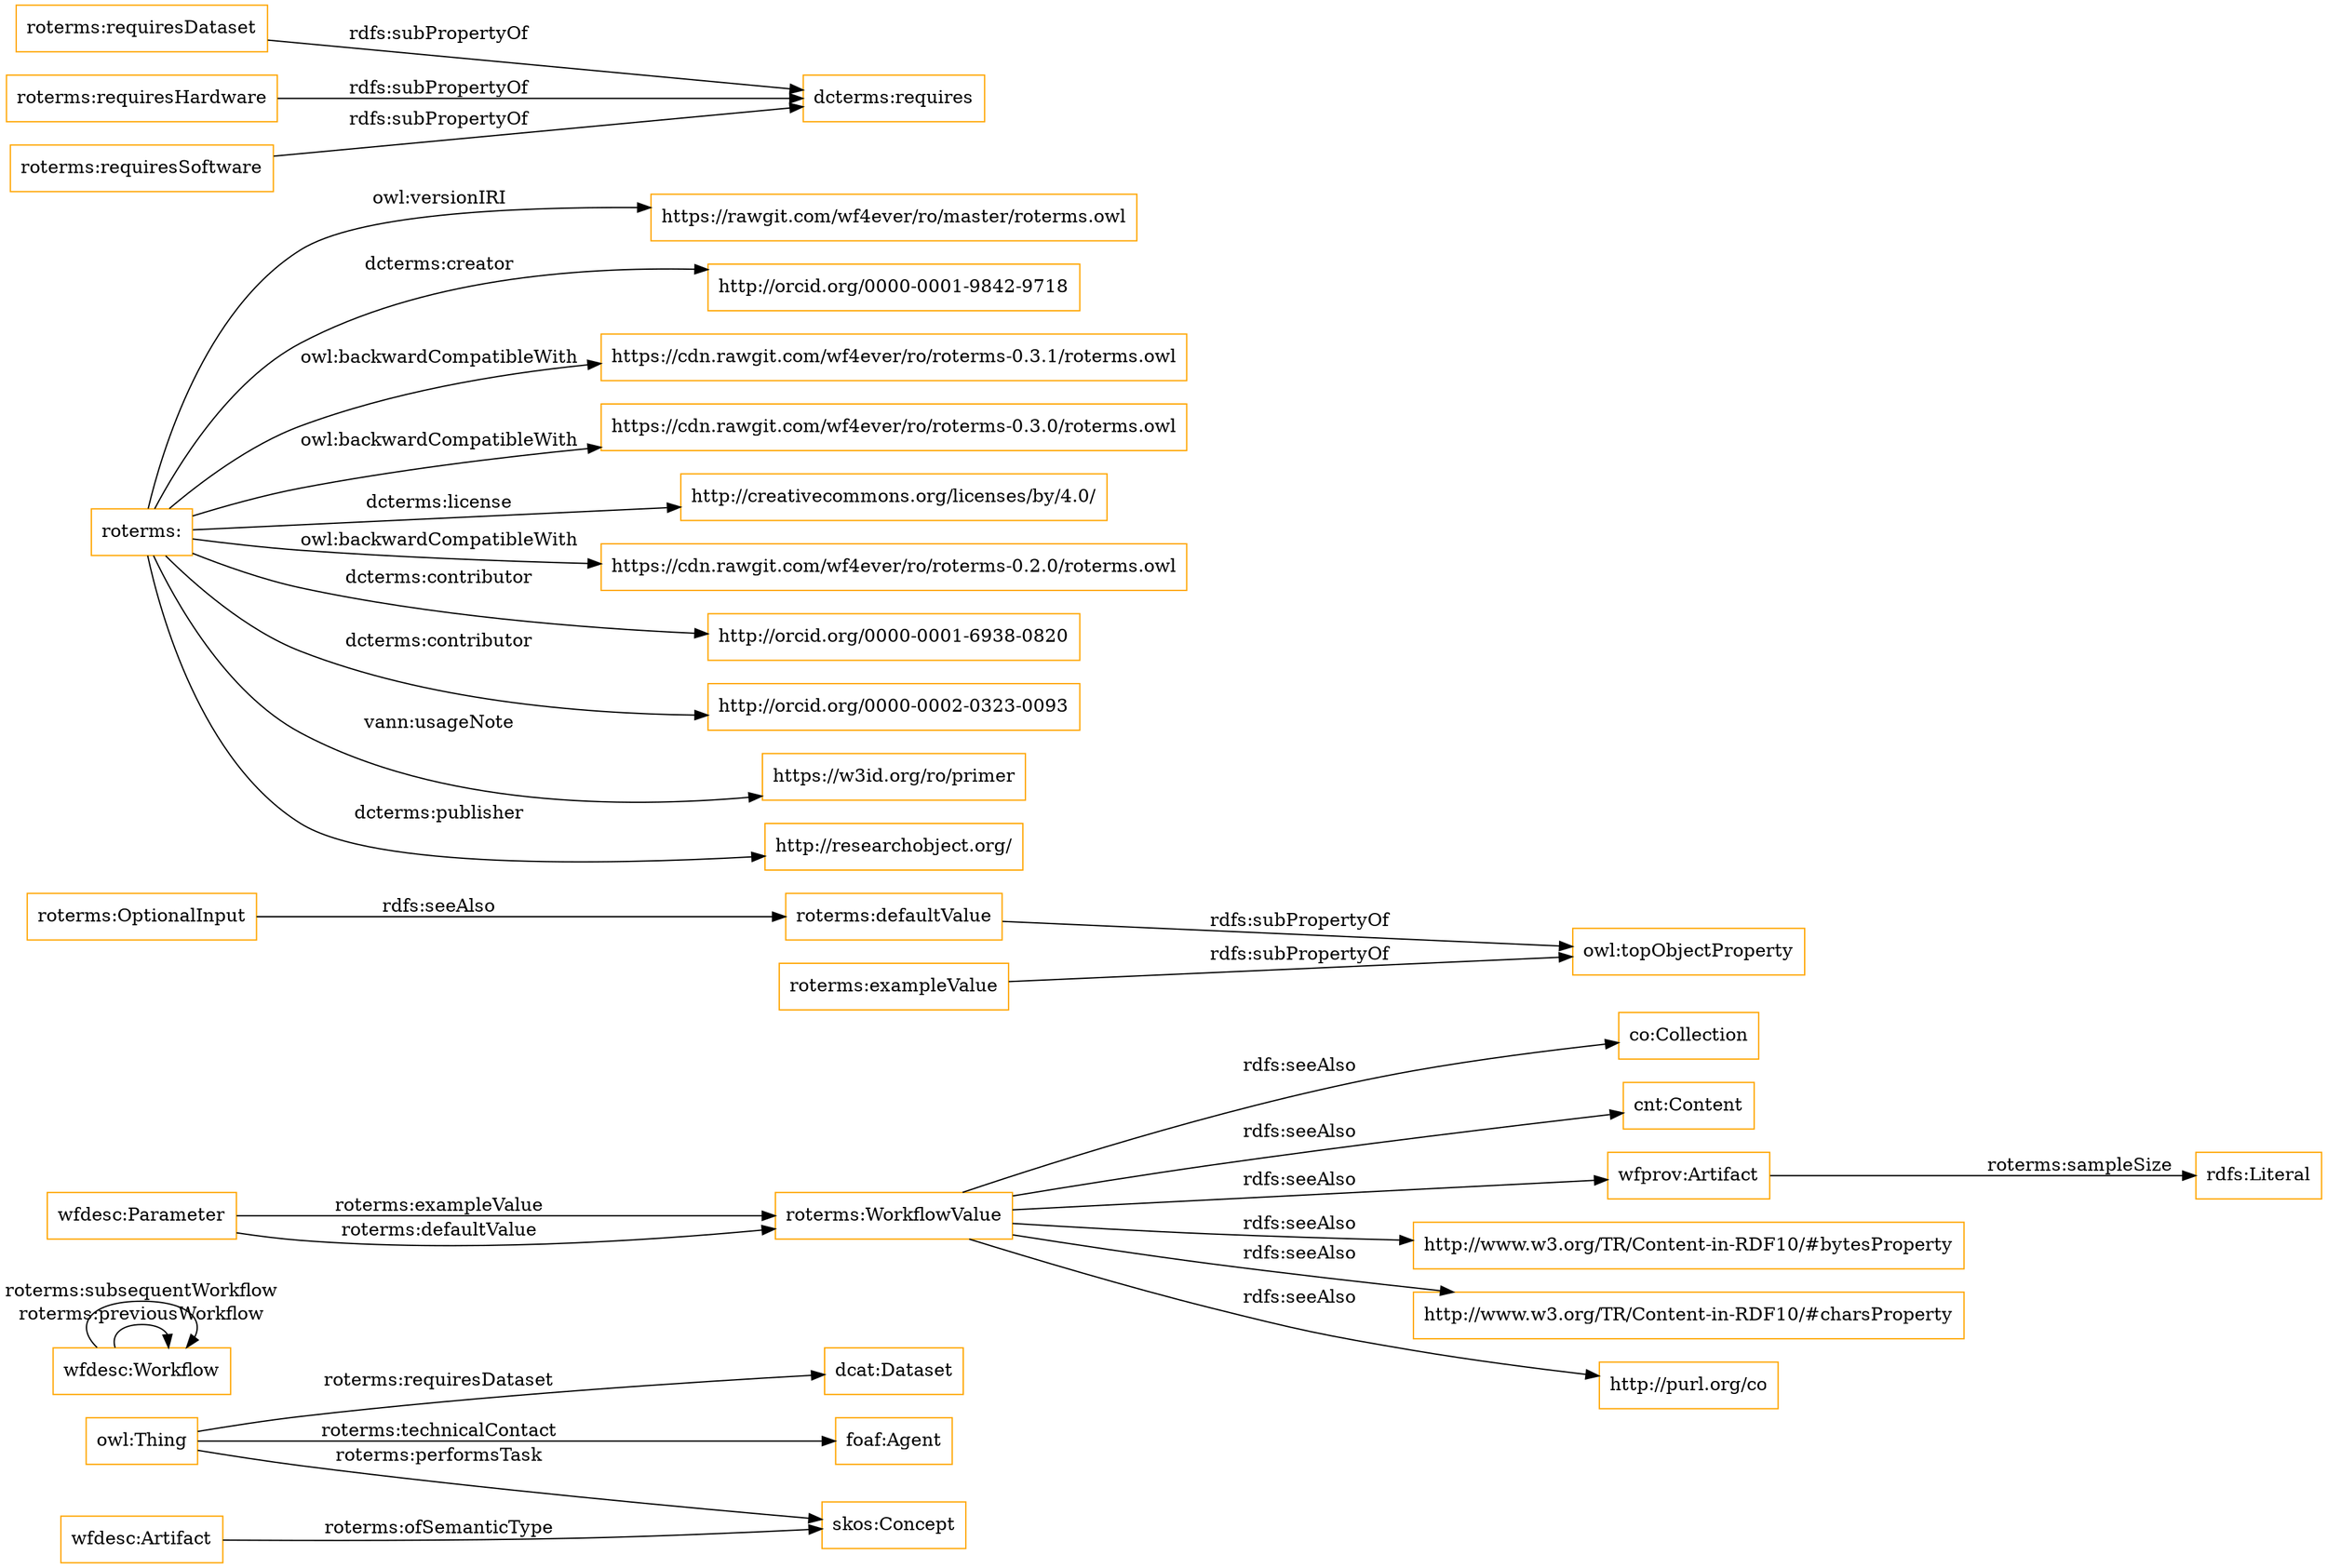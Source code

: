 digraph ar2dtool_diagram { 
rankdir=LR;
size="1501"
node [shape = rectangle, color="orange"]; "dcat:Dataset" "wfdesc:Workflow" "co:Collection" "wfdesc:Artifact" "foaf:Agent" "wfdesc:Parameter" "roterms:OptionalInput" "cnt:Content" "wfprov:Artifact" "skos:Concept" "roterms:WorkflowValue" ; /*classes style*/
	"roterms:OptionalInput" -> "roterms:defaultValue" [ label = "rdfs:seeAlso" ];
	"roterms:" -> "https://rawgit.com/wf4ever/ro/master/roterms.owl" [ label = "owl:versionIRI" ];
	"roterms:" -> "http://orcid.org/0000-0001-9842-9718" [ label = "dcterms:creator" ];
	"roterms:" -> "https://cdn.rawgit.com/wf4ever/ro/roterms-0.3.1/roterms.owl" [ label = "owl:backwardCompatibleWith" ];
	"roterms:" -> "https://cdn.rawgit.com/wf4ever/ro/roterms-0.3.0/roterms.owl" [ label = "owl:backwardCompatibleWith" ];
	"roterms:" -> "http://creativecommons.org/licenses/by/4.0/" [ label = "dcterms:license" ];
	"roterms:" -> "https://cdn.rawgit.com/wf4ever/ro/roterms-0.2.0/roterms.owl" [ label = "owl:backwardCompatibleWith" ];
	"roterms:" -> "http://orcid.org/0000-0001-6938-0820" [ label = "dcterms:contributor" ];
	"roterms:" -> "http://orcid.org/0000-0002-0323-0093" [ label = "dcterms:contributor" ];
	"roterms:" -> "https://w3id.org/ro/primer" [ label = "vann:usageNote" ];
	"roterms:" -> "http://researchobject.org/" [ label = "dcterms:publisher" ];
	"roterms:WorkflowValue" -> "wfprov:Artifact" [ label = "rdfs:seeAlso" ];
	"roterms:WorkflowValue" -> "http://www.w3.org/TR/Content-in-RDF10/#bytesProperty" [ label = "rdfs:seeAlso" ];
	"roterms:WorkflowValue" -> "http://www.w3.org/TR/Content-in-RDF10/#charsProperty" [ label = "rdfs:seeAlso" ];
	"roterms:WorkflowValue" -> "cnt:Content" [ label = "rdfs:seeAlso" ];
	"roterms:WorkflowValue" -> "co:Collection" [ label = "rdfs:seeAlso" ];
	"roterms:WorkflowValue" -> "http://purl.org/co" [ label = "rdfs:seeAlso" ];
	"roterms:defaultValue" -> "owl:topObjectProperty" [ label = "rdfs:subPropertyOf" ];
	"roterms:requiresDataset" -> "dcterms:requires" [ label = "rdfs:subPropertyOf" ];
	"roterms:requiresHardware" -> "dcterms:requires" [ label = "rdfs:subPropertyOf" ];
	"roterms:exampleValue" -> "owl:topObjectProperty" [ label = "rdfs:subPropertyOf" ];
	"roterms:requiresSoftware" -> "dcterms:requires" [ label = "rdfs:subPropertyOf" ];
	"owl:Thing" -> "dcat:Dataset" [ label = "roterms:requiresDataset" ];
	"wfdesc:Workflow" -> "wfdesc:Workflow" [ label = "roterms:previousWorkflow" ];
	"wfdesc:Artifact" -> "skos:Concept" [ label = "roterms:ofSemanticType" ];
	"wfdesc:Parameter" -> "roterms:WorkflowValue" [ label = "roterms:exampleValue" ];
	"wfdesc:Parameter" -> "roterms:WorkflowValue" [ label = "roterms:defaultValue" ];
	"wfdesc:Workflow" -> "wfdesc:Workflow" [ label = "roterms:subsequentWorkflow" ];
	"owl:Thing" -> "skos:Concept" [ label = "roterms:performsTask" ];
	"owl:Thing" -> "foaf:Agent" [ label = "roterms:technicalContact" ];
	"wfprov:Artifact" -> "rdfs:Literal" [ label = "roterms:sampleSize" ];

}
